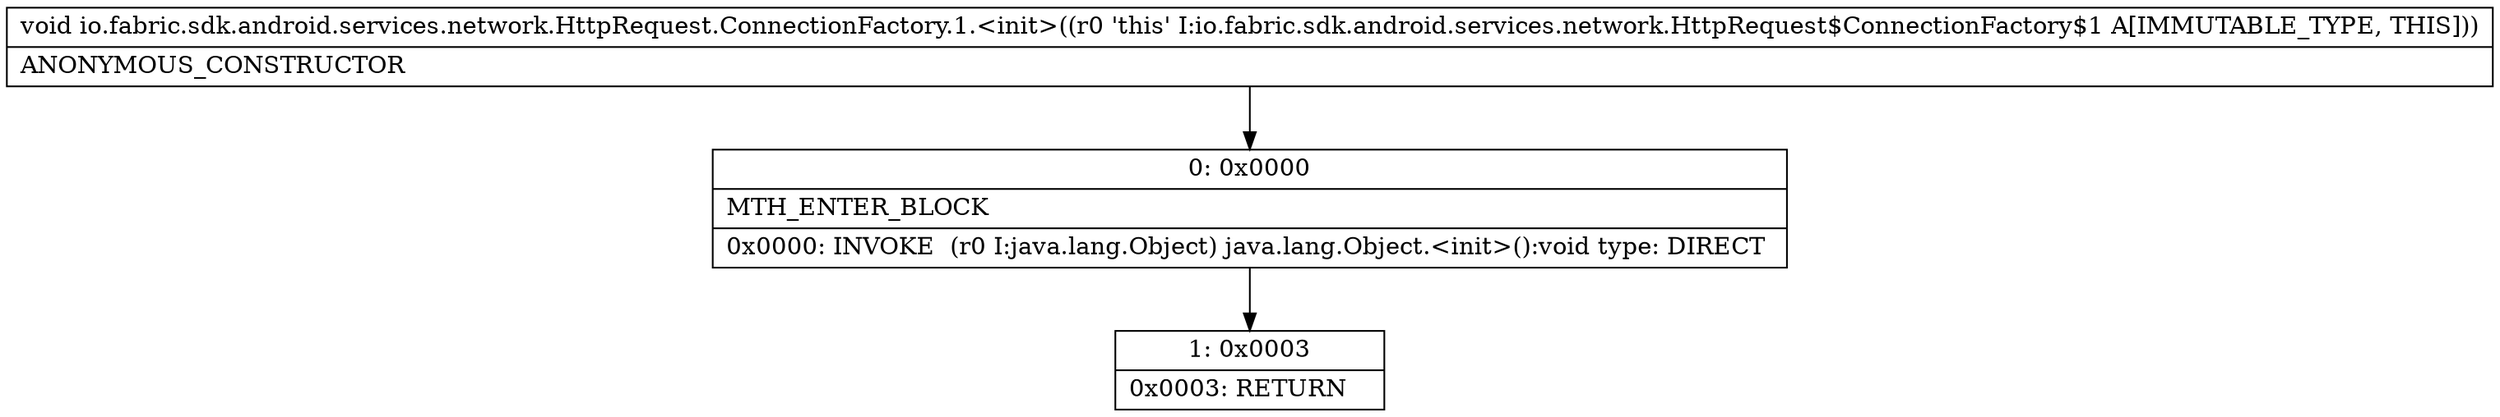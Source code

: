 digraph "CFG forio.fabric.sdk.android.services.network.HttpRequest.ConnectionFactory.1.\<init\>()V" {
Node_0 [shape=record,label="{0\:\ 0x0000|MTH_ENTER_BLOCK\l|0x0000: INVOKE  (r0 I:java.lang.Object) java.lang.Object.\<init\>():void type: DIRECT \l}"];
Node_1 [shape=record,label="{1\:\ 0x0003|0x0003: RETURN   \l}"];
MethodNode[shape=record,label="{void io.fabric.sdk.android.services.network.HttpRequest.ConnectionFactory.1.\<init\>((r0 'this' I:io.fabric.sdk.android.services.network.HttpRequest$ConnectionFactory$1 A[IMMUTABLE_TYPE, THIS]))  | ANONYMOUS_CONSTRUCTOR\l}"];
MethodNode -> Node_0;
Node_0 -> Node_1;
}

